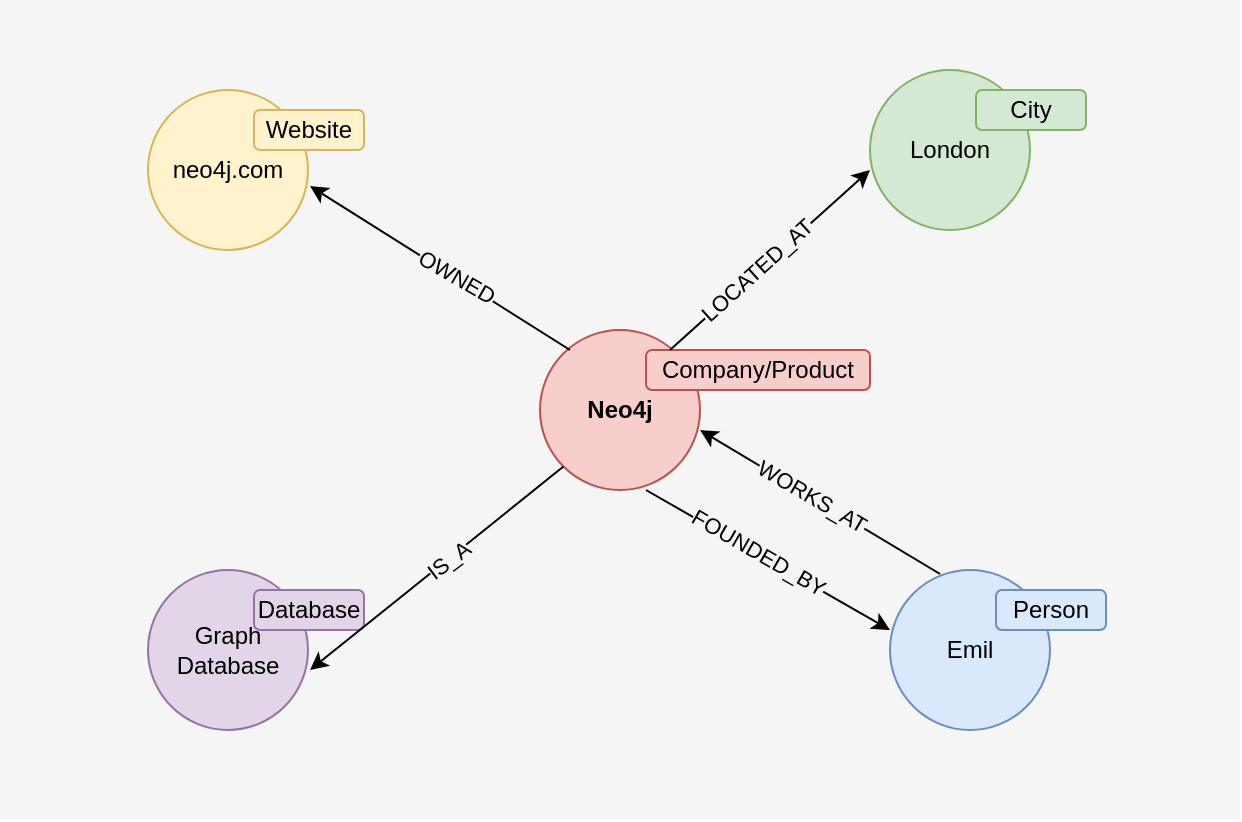<mxfile version="24.7.17" pages="2">
  <diagram name="Neo4j intro" id="s2IK_p33h1FIai3Q65Hc">
    <mxGraphModel dx="794" dy="501" grid="1" gridSize="10" guides="1" tooltips="1" connect="1" arrows="1" fold="1" page="1" pageScale="1" pageWidth="850" pageHeight="1100" math="0" shadow="0">
      <root>
        <mxCell id="0" />
        <mxCell id="1" parent="0" />
        <mxCell id="Hy_kCWg9rftc9pSODUX7-1" value="" style="rounded=0;whiteSpace=wrap;html=1;fillColor=#f5f5f5;fontColor=#333333;strokeColor=none;" vertex="1" parent="1">
          <mxGeometry x="75" y="65" width="620" height="410" as="geometry" />
        </mxCell>
        <mxCell id="4C7kuQE2vq-_l1XDwEf8-1" value="&lt;b&gt;Neo4j&lt;/b&gt;" style="ellipse;whiteSpace=wrap;html=1;aspect=fixed;fillColor=#f8cecc;strokeColor=#b85450;" parent="1" vertex="1">
          <mxGeometry x="345" y="230" width="80" height="80" as="geometry" />
        </mxCell>
        <mxCell id="4C7kuQE2vq-_l1XDwEf8-6" value="Company/Product" style="rounded=1;whiteSpace=wrap;html=1;fillColor=#f8cecc;strokeColor=#b85450;" parent="1" vertex="1">
          <mxGeometry x="398" y="240" width="112" height="20" as="geometry" />
        </mxCell>
        <mxCell id="4C7kuQE2vq-_l1XDwEf8-7" value="" style="endArrow=classic;html=1;rounded=0;" parent="1" edge="1">
          <mxGeometry width="50" height="50" relative="1" as="geometry">
            <mxPoint x="410" y="240" as="sourcePoint" />
            <mxPoint x="510" y="150" as="targetPoint" />
          </mxGeometry>
        </mxCell>
        <mxCell id="4C7kuQE2vq-_l1XDwEf8-10" value="LOCATED_AT" style="edgeLabel;html=1;align=center;verticalAlign=middle;resizable=0;points=[];rotation=318;fontStyle=0;labelBackgroundColor=#F5F5F5;" parent="4C7kuQE2vq-_l1XDwEf8-7" vertex="1" connectable="0">
          <mxGeometry x="-0.087" y="4" relative="1" as="geometry">
            <mxPoint y="4" as="offset" />
          </mxGeometry>
        </mxCell>
        <mxCell id="4C7kuQE2vq-_l1XDwEf8-8" value="London" style="ellipse;whiteSpace=wrap;html=1;aspect=fixed;fillColor=#d5e8d4;strokeColor=#82b366;" parent="1" vertex="1">
          <mxGeometry x="510" y="100" width="80" height="80" as="geometry" />
        </mxCell>
        <mxCell id="4C7kuQE2vq-_l1XDwEf8-9" value="City" style="rounded=1;whiteSpace=wrap;html=1;fillColor=#d5e8d4;strokeColor=#82b366;" parent="1" vertex="1">
          <mxGeometry x="563" y="110" width="55" height="20" as="geometry" />
        </mxCell>
        <mxCell id="4C7kuQE2vq-_l1XDwEf8-12" value="" style="endArrow=classic;html=1;rounded=0;" parent="1" edge="1">
          <mxGeometry width="50" height="50" relative="1" as="geometry">
            <mxPoint x="398" y="310" as="sourcePoint" />
            <mxPoint x="520" y="380" as="targetPoint" />
          </mxGeometry>
        </mxCell>
        <mxCell id="4C7kuQE2vq-_l1XDwEf8-13" value="FOUNDED_BY" style="edgeLabel;html=1;align=center;verticalAlign=middle;resizable=0;points=[];rotation=30;fontStyle=0;labelBackgroundColor=#F5F5F5;" parent="4C7kuQE2vq-_l1XDwEf8-12" vertex="1" connectable="0">
          <mxGeometry x="-0.087" y="1" relative="1" as="geometry">
            <mxPoint as="offset" />
          </mxGeometry>
        </mxCell>
        <mxCell id="4C7kuQE2vq-_l1XDwEf8-15" value="Emil" style="ellipse;whiteSpace=wrap;html=1;aspect=fixed;fillColor=#dae8fc;strokeColor=#6c8ebf;" parent="1" vertex="1">
          <mxGeometry x="520" y="350" width="80" height="80" as="geometry" />
        </mxCell>
        <mxCell id="4C7kuQE2vq-_l1XDwEf8-16" value="Person" style="rounded=1;whiteSpace=wrap;html=1;fillColor=#dae8fc;strokeColor=#6c8ebf;" parent="1" vertex="1">
          <mxGeometry x="573" y="360" width="55" height="20" as="geometry" />
        </mxCell>
        <mxCell id="4C7kuQE2vq-_l1XDwEf8-17" value="" style="endArrow=none;html=1;rounded=0;entryX=0.313;entryY=0.025;entryDx=0;entryDy=0;entryPerimeter=0;startArrow=classic;startFill=1;endFill=0;" parent="1" target="4C7kuQE2vq-_l1XDwEf8-15" edge="1">
          <mxGeometry width="50" height="50" relative="1" as="geometry">
            <mxPoint x="425" y="280" as="sourcePoint" />
            <mxPoint x="540" y="350" as="targetPoint" />
          </mxGeometry>
        </mxCell>
        <mxCell id="4C7kuQE2vq-_l1XDwEf8-18" value="WORKS_AT" style="edgeLabel;html=1;align=center;verticalAlign=middle;resizable=0;points=[];rotation=30;fontStyle=0;labelBackgroundColor=#F5F5F5;" parent="4C7kuQE2vq-_l1XDwEf8-17" vertex="1" connectable="0">
          <mxGeometry x="-0.087" y="2" relative="1" as="geometry">
            <mxPoint y="1" as="offset" />
          </mxGeometry>
        </mxCell>
        <mxCell id="4C7kuQE2vq-_l1XDwEf8-20" value="neo4j.com" style="ellipse;whiteSpace=wrap;html=1;aspect=fixed;fillColor=#fff2cc;strokeColor=#d6b656;" parent="1" vertex="1">
          <mxGeometry x="149" y="110" width="80" height="80" as="geometry" />
        </mxCell>
        <mxCell id="4C7kuQE2vq-_l1XDwEf8-21" value="Website" style="rounded=1;whiteSpace=wrap;html=1;fillColor=#fff2cc;strokeColor=#d6b656;" parent="1" vertex="1">
          <mxGeometry x="202" y="120" width="55" height="20" as="geometry" />
        </mxCell>
        <mxCell id="4C7kuQE2vq-_l1XDwEf8-22" value="" style="endArrow=classic;html=1;rounded=0;" parent="1" edge="1">
          <mxGeometry width="50" height="50" relative="1" as="geometry">
            <mxPoint x="360" y="240" as="sourcePoint" />
            <mxPoint x="230" y="158" as="targetPoint" />
          </mxGeometry>
        </mxCell>
        <mxCell id="4C7kuQE2vq-_l1XDwEf8-23" value="OWNED" style="edgeLabel;html=1;align=center;verticalAlign=middle;resizable=0;points=[];rotation=30;fontStyle=0;labelBackgroundColor=#F5F5F5;" parent="4C7kuQE2vq-_l1XDwEf8-22" vertex="1" connectable="0">
          <mxGeometry x="-0.087" y="4" relative="1" as="geometry">
            <mxPoint x="4" y="-3" as="offset" />
          </mxGeometry>
        </mxCell>
        <mxCell id="4C7kuQE2vq-_l1XDwEf8-24" value="Graph Database" style="ellipse;whiteSpace=wrap;html=1;aspect=fixed;fillColor=#e1d5e7;strokeColor=#9673a6;" parent="1" vertex="1">
          <mxGeometry x="149" y="350" width="80" height="80" as="geometry" />
        </mxCell>
        <mxCell id="4C7kuQE2vq-_l1XDwEf8-25" value="Database" style="rounded=1;whiteSpace=wrap;html=1;fillColor=#e1d5e7;strokeColor=#9673a6;" parent="1" vertex="1">
          <mxGeometry x="202" y="360" width="55" height="20" as="geometry" />
        </mxCell>
        <mxCell id="4C7kuQE2vq-_l1XDwEf8-26" value="" style="endArrow=classic;html=1;rounded=0;exitX=0;exitY=1;exitDx=0;exitDy=0;" parent="1" source="4C7kuQE2vq-_l1XDwEf8-1" edge="1">
          <mxGeometry width="50" height="50" relative="1" as="geometry">
            <mxPoint x="366.716" y="298.284" as="sourcePoint" />
            <mxPoint x="230" y="400" as="targetPoint" />
          </mxGeometry>
        </mxCell>
        <mxCell id="4C7kuQE2vq-_l1XDwEf8-27" value="IS_A" style="edgeLabel;html=1;align=center;verticalAlign=middle;resizable=0;points=[];rotation=323;fontStyle=0;labelBackgroundColor=#F5F5F5;" parent="4C7kuQE2vq-_l1XDwEf8-26" vertex="1" connectable="0">
          <mxGeometry x="-0.08" y="4" relative="1" as="geometry">
            <mxPoint x="-2" y="-3" as="offset" />
          </mxGeometry>
        </mxCell>
      </root>
    </mxGraphModel>
  </diagram>
  <diagram id="t0lTBLpIeDYoh1erxCgI" name="move-demo">
    <mxGraphModel dx="1644" dy="501" grid="1" gridSize="10" guides="1" tooltips="1" connect="1" arrows="1" fold="1" page="1" pageScale="1" pageWidth="850" pageHeight="1100" math="0" shadow="0">
      <root>
        <mxCell id="0" />
        <mxCell id="1" parent="0" />
        <mxCell id="Phhv4gTSMKV0X1-fRzVW-1" value="" style="rounded=0;whiteSpace=wrap;html=1;fillColor=#f5f5f5;fontColor=#333333;strokeColor=none;" vertex="1" parent="1">
          <mxGeometry x="-48.5" y="151" width="590" height="290" as="geometry" />
        </mxCell>
        <mxCell id="vIMabWgivMWhCqnYDudg-1" value="&lt;b&gt;战狼 Ⅱ&lt;/b&gt;" style="ellipse;whiteSpace=wrap;html=1;aspect=fixed;fillColor=#f8cecc;strokeColor=#b85450;" parent="1" vertex="1">
          <mxGeometry x="345" y="230" width="80" height="80" as="geometry" />
        </mxCell>
        <mxCell id="V8CH3dGqnj_t6qSuCC7W-1" value="电影" style="rounded=1;whiteSpace=wrap;html=1;fillColor=#f8cecc;strokeColor=#b85450;" parent="1" vertex="1">
          <mxGeometry x="398" y="240" width="42" height="20" as="geometry" />
        </mxCell>
        <mxCell id="V8CH3dGqnj_t6qSuCC7W-2" value="动作片" style="rounded=1;whiteSpace=wrap;html=1;fillColor=#f8cecc;strokeColor=#b85450;" parent="1" vertex="1">
          <mxGeometry x="420" y="262" width="50" height="20" as="geometry" />
        </mxCell>
        <mxCell id="V8CH3dGqnj_t6qSuCC7W-3" value="" style="rounded=0;whiteSpace=wrap;html=1;fillColor=#f8cecc;strokeColor=#b85450;" parent="1" vertex="1">
          <mxGeometry x="380" y="310" width="106" height="40" as="geometry" />
        </mxCell>
        <mxCell id="V8CH3dGqnj_t6qSuCC7W-4" value="名称：战狼 Ⅱ&lt;div&gt;发行年份：2017&lt;/div&gt;" style="text;html=1;align=left;verticalAlign=middle;whiteSpace=wrap;rounded=0;" parent="1" vertex="1">
          <mxGeometry x="388" y="315" width="115" height="30" as="geometry" />
        </mxCell>
        <mxCell id="V8CH3dGqnj_t6qSuCC7W-6" value="&lt;b&gt;吴京&lt;/b&gt;" style="ellipse;whiteSpace=wrap;html=1;aspect=fixed;fillColor=#ffe6cc;strokeColor=#d79b00;" parent="1" vertex="1">
          <mxGeometry x="10" y="230" width="80" height="80" as="geometry" />
        </mxCell>
        <mxCell id="V8CH3dGqnj_t6qSuCC7W-7" value="演员" style="rounded=1;whiteSpace=wrap;html=1;fillColor=#ffe6cc;strokeColor=#d79b00;" parent="1" vertex="1">
          <mxGeometry x="63" y="240" width="42" height="20" as="geometry" />
        </mxCell>
        <mxCell id="V8CH3dGqnj_t6qSuCC7W-9" value="" style="rounded=0;whiteSpace=wrap;html=1;fillColor=#ffe6cc;strokeColor=#d79b00;" parent="1" vertex="1">
          <mxGeometry x="45" y="310" width="106" height="40" as="geometry" />
        </mxCell>
        <mxCell id="V8CH3dGqnj_t6qSuCC7W-10" value="国籍：中国&lt;div&gt;出生年份：1974&lt;/div&gt;" style="text;html=1;align=left;verticalAlign=middle;whiteSpace=wrap;rounded=0;fillColor=#ffe6cc;strokeColor=none;" parent="1" vertex="1">
          <mxGeometry x="53" y="315" width="97" height="30" as="geometry" />
        </mxCell>
        <mxCell id="X4QOmp1jq3eRs2HM6Lmr-1" value="" style="endArrow=classic;html=1;rounded=0;exitX=1;exitY=0.5;exitDx=0;exitDy=0;entryX=0;entryY=0.5;entryDx=0;entryDy=0;" parent="1" source="V8CH3dGqnj_t6qSuCC7W-6" target="vIMabWgivMWhCqnYDudg-1" edge="1">
          <mxGeometry width="50" height="50" relative="1" as="geometry">
            <mxPoint x="410" y="240" as="sourcePoint" />
            <mxPoint x="510" y="150" as="targetPoint" />
          </mxGeometry>
        </mxCell>
        <mxCell id="X4QOmp1jq3eRs2HM6Lmr-2" value="&lt;font style=&quot;font-size: 12px;&quot;&gt;参演了&lt;/font&gt;" style="edgeLabel;html=1;align=center;verticalAlign=middle;resizable=0;points=[];rotation=0;fontStyle=0;labelBackgroundColor=#F5F5F5;" parent="X4QOmp1jq3eRs2HM6Lmr-1" vertex="1" connectable="0">
          <mxGeometry x="-0.08" y="5" relative="1" as="geometry">
            <mxPoint x="1" y="4" as="offset" />
          </mxGeometry>
        </mxCell>
        <mxCell id="qTfNWuHI9tz0_k_B52Rk-2" value="" style="rounded=0;whiteSpace=wrap;html=1;fillColor=#eeeeee;strokeColor=#36393d;" parent="1" vertex="1">
          <mxGeometry x="190" y="282" width="106" height="28" as="geometry" />
        </mxCell>
        <mxCell id="qTfNWuHI9tz0_k_B52Rk-3" value="&lt;span style=&quot;background-color: rgb(238, 238, 238);&quot;&gt;参演角色：冷峰&lt;/span&gt;" style="text;html=1;align=left;verticalAlign=middle;whiteSpace=wrap;rounded=0;fillColor=#EEEEEE;strokeColor=none;" parent="1" vertex="1">
          <mxGeometry x="198" y="289" width="97" height="13" as="geometry" />
        </mxCell>
      </root>
    </mxGraphModel>
  </diagram>
</mxfile>
